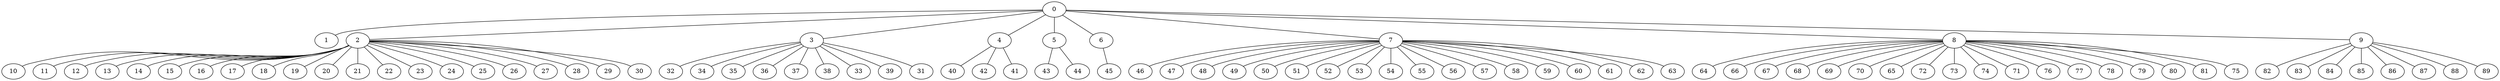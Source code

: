 
graph graphname {
    0 -- 1
0 -- 2
0 -- 3
0 -- 4
0 -- 5
0 -- 6
0 -- 7
0 -- 8
0 -- 9
2 -- 10
2 -- 11
2 -- 12
2 -- 13
2 -- 14
2 -- 15
2 -- 16
2 -- 17
2 -- 18
2 -- 19
2 -- 20
2 -- 21
2 -- 22
2 -- 23
2 -- 24
2 -- 25
2 -- 26
2 -- 27
2 -- 28
2 -- 29
2 -- 30
3 -- 32
3 -- 34
3 -- 35
3 -- 36
3 -- 37
3 -- 38
3 -- 33
3 -- 39
3 -- 31
4 -- 40
4 -- 42
4 -- 41
5 -- 43
5 -- 44
6 -- 45
7 -- 46
7 -- 47
7 -- 48
7 -- 49
7 -- 50
7 -- 51
7 -- 52
7 -- 53
7 -- 54
7 -- 55
7 -- 56
7 -- 57
7 -- 58
7 -- 59
7 -- 60
7 -- 61
7 -- 62
7 -- 63
8 -- 64
8 -- 66
8 -- 67
8 -- 68
8 -- 69
8 -- 70
8 -- 65
8 -- 72
8 -- 73
8 -- 74
8 -- 71
8 -- 76
8 -- 77
8 -- 78
8 -- 79
8 -- 80
8 -- 81
8 -- 75
9 -- 82
9 -- 83
9 -- 84
9 -- 85
9 -- 86
9 -- 87
9 -- 88
9 -- 89

}
